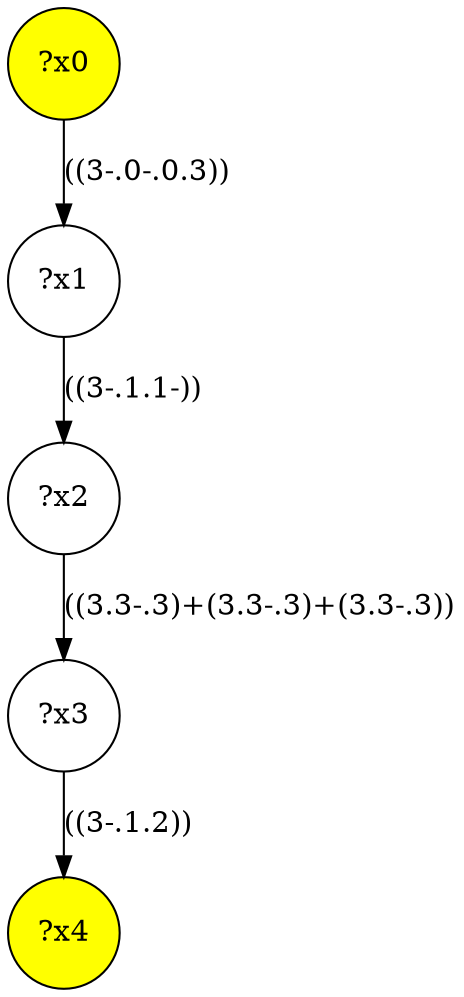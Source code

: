 digraph g {
	x0 [fillcolor="yellow", style="filled," shape=circle, label="?x0"];
	x4 [fillcolor="yellow", style="filled," shape=circle, label="?x4"];
	x1 [shape=circle, label="?x1"];
	x0 -> x1 [label="((3-.0-.0.3))"];
	x2 [shape=circle, label="?x2"];
	x1 -> x2 [label="((3-.1.1-))"];
	x3 [shape=circle, label="?x3"];
	x2 -> x3 [label="((3.3-.3)+(3.3-.3)+(3.3-.3))"];
	x3 -> x4 [label="((3-.1.2))"];
}
